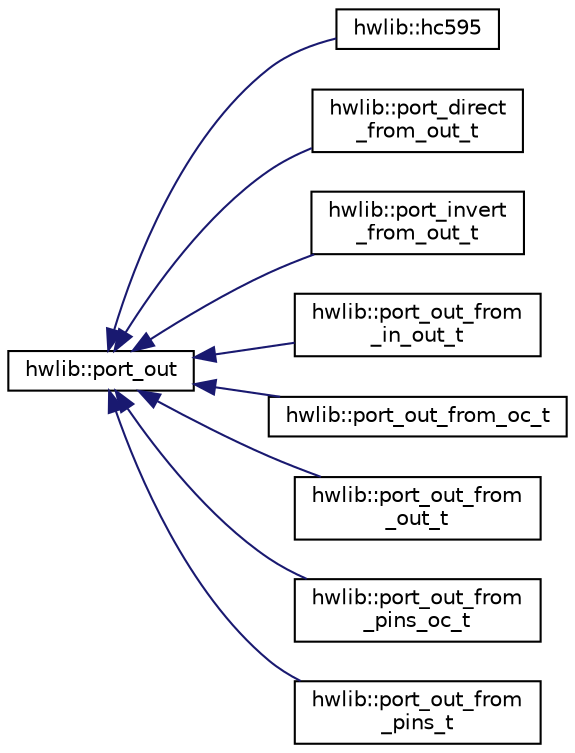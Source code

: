 digraph "Graphical Class Hierarchy"
{
  edge [fontname="Helvetica",fontsize="10",labelfontname="Helvetica",labelfontsize="10"];
  node [fontname="Helvetica",fontsize="10",shape=record];
  rankdir="LR";
  Node0 [label="hwlib::port_out",height=0.2,width=0.4,color="black", fillcolor="white", style="filled",URL="$classhwlib_1_1port__out.html"];
  Node0 -> Node1 [dir="back",color="midnightblue",fontsize="10",style="solid",fontname="Helvetica"];
  Node1 [label="hwlib::hc595",height=0.2,width=0.4,color="black", fillcolor="white", style="filled",URL="$classhwlib_1_1hc595.html"];
  Node0 -> Node2 [dir="back",color="midnightblue",fontsize="10",style="solid",fontname="Helvetica"];
  Node2 [label="hwlib::port_direct\l_from_out_t",height=0.2,width=0.4,color="black", fillcolor="white", style="filled",URL="$classhwlib_1_1port__direct__from__out__t.html"];
  Node0 -> Node3 [dir="back",color="midnightblue",fontsize="10",style="solid",fontname="Helvetica"];
  Node3 [label="hwlib::port_invert\l_from_out_t",height=0.2,width=0.4,color="black", fillcolor="white", style="filled",URL="$classhwlib_1_1port__invert__from__out__t.html"];
  Node0 -> Node4 [dir="back",color="midnightblue",fontsize="10",style="solid",fontname="Helvetica"];
  Node4 [label="hwlib::port_out_from\l_in_out_t",height=0.2,width=0.4,color="black", fillcolor="white", style="filled",URL="$classhwlib_1_1port__out__from__in__out__t.html"];
  Node0 -> Node5 [dir="back",color="midnightblue",fontsize="10",style="solid",fontname="Helvetica"];
  Node5 [label="hwlib::port_out_from_oc_t",height=0.2,width=0.4,color="black", fillcolor="white", style="filled",URL="$classhwlib_1_1port__out__from__oc__t.html"];
  Node0 -> Node6 [dir="back",color="midnightblue",fontsize="10",style="solid",fontname="Helvetica"];
  Node6 [label="hwlib::port_out_from\l_out_t",height=0.2,width=0.4,color="black", fillcolor="white", style="filled",URL="$classhwlib_1_1port__out__from__out__t.html"];
  Node0 -> Node7 [dir="back",color="midnightblue",fontsize="10",style="solid",fontname="Helvetica"];
  Node7 [label="hwlib::port_out_from\l_pins_oc_t",height=0.2,width=0.4,color="black", fillcolor="white", style="filled",URL="$classhwlib_1_1port__out__from__pins__oc__t.html"];
  Node0 -> Node8 [dir="back",color="midnightblue",fontsize="10",style="solid",fontname="Helvetica"];
  Node8 [label="hwlib::port_out_from\l_pins_t",height=0.2,width=0.4,color="black", fillcolor="white", style="filled",URL="$classhwlib_1_1port__out__from__pins__t.html"];
}
